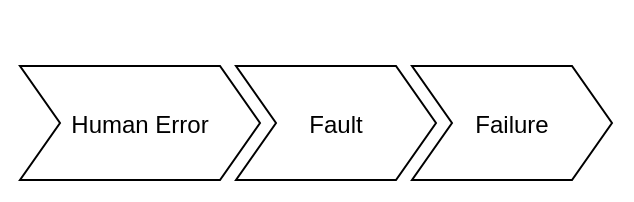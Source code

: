 <mxfile><diagram id="Xs1HCZRpJfvCsfQTcXwL" name="第 1 页"><mxGraphModel dx="352" dy="352" grid="1" gridSize="10" guides="1" tooltips="1" connect="1" arrows="1" fold="1" page="1" pageScale="1" pageWidth="2339" pageHeight="3300" math="0" shadow="0"><root><mxCell id="0"/><mxCell id="1" parent="0"/><mxCell id="10" value="" style="swimlane;childLayout=stackLayout;horizontal=1;fillColor=none;horizontalStack=1;resizeParent=1;resizeParentMax=0;resizeLast=0;collapsible=0;strokeColor=none;stackBorder=10;stackSpacing=-12;resizable=1;align=center;points=[];fontColor=#000000;" parent="1" vertex="1"><mxGeometry x="40" y="140" width="316" height="100" as="geometry"/></mxCell><mxCell id="11" value="Human Error" style="shape=step;perimeter=stepPerimeter;fixedSize=1;points=[];" parent="10" vertex="1"><mxGeometry x="10" y="33" width="120" height="57" as="geometry"/></mxCell><mxCell id="12" value="Fault" style="shape=step;perimeter=stepPerimeter;fixedSize=1;points=[];" parent="10" vertex="1"><mxGeometry x="118" y="33" width="100" height="57" as="geometry"/></mxCell><mxCell id="13" value="Failure" style="shape=step;perimeter=stepPerimeter;fixedSize=1;points=[];" parent="10" vertex="1"><mxGeometry x="206" y="33" width="100" height="57" as="geometry"/></mxCell></root></mxGraphModel></diagram></mxfile>